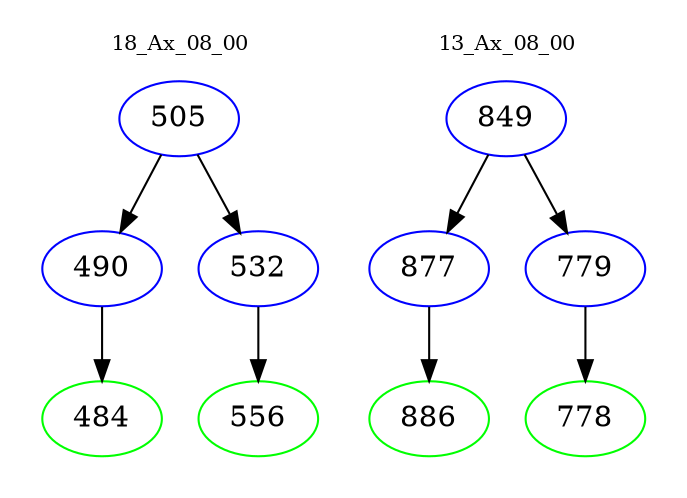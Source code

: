 digraph{
subgraph cluster_0 {
color = white
label = "18_Ax_08_00";
fontsize=10;
T0_505 [label="505", color="blue"]
T0_505 -> T0_490 [color="black"]
T0_490 [label="490", color="blue"]
T0_490 -> T0_484 [color="black"]
T0_484 [label="484", color="green"]
T0_505 -> T0_532 [color="black"]
T0_532 [label="532", color="blue"]
T0_532 -> T0_556 [color="black"]
T0_556 [label="556", color="green"]
}
subgraph cluster_1 {
color = white
label = "13_Ax_08_00";
fontsize=10;
T1_849 [label="849", color="blue"]
T1_849 -> T1_877 [color="black"]
T1_877 [label="877", color="blue"]
T1_877 -> T1_886 [color="black"]
T1_886 [label="886", color="green"]
T1_849 -> T1_779 [color="black"]
T1_779 [label="779", color="blue"]
T1_779 -> T1_778 [color="black"]
T1_778 [label="778", color="green"]
}
}
